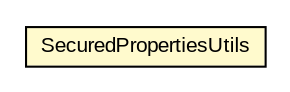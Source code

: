 #!/usr/local/bin/dot
#
# Class diagram 
# Generated by UMLGraph version R5_6-24-gf6e263 (http://www.umlgraph.org/)
#

digraph G {
	edge [fontname="arial",fontsize=10,labelfontname="arial",labelfontsize=10];
	node [fontname="arial",fontsize=10,shape=plaintext];
	nodesep=0.25;
	ranksep=0.5;
	// net.brabenetz.lib.securedproperties.utils.SecuredPropertiesUtils
	c319 [label=<<table title="net.brabenetz.lib.securedproperties.utils.SecuredPropertiesUtils" border="0" cellborder="1" cellspacing="0" cellpadding="2" port="p" bgcolor="lemonChiffon" href="./SecuredPropertiesUtils.html">
		<tr><td><table border="0" cellspacing="0" cellpadding="1">
<tr><td align="center" balign="center"> SecuredPropertiesUtils </td></tr>
		</table></td></tr>
		</table>>, URL="./SecuredPropertiesUtils.html", fontname="arial", fontcolor="black", fontsize=10.0];
}

